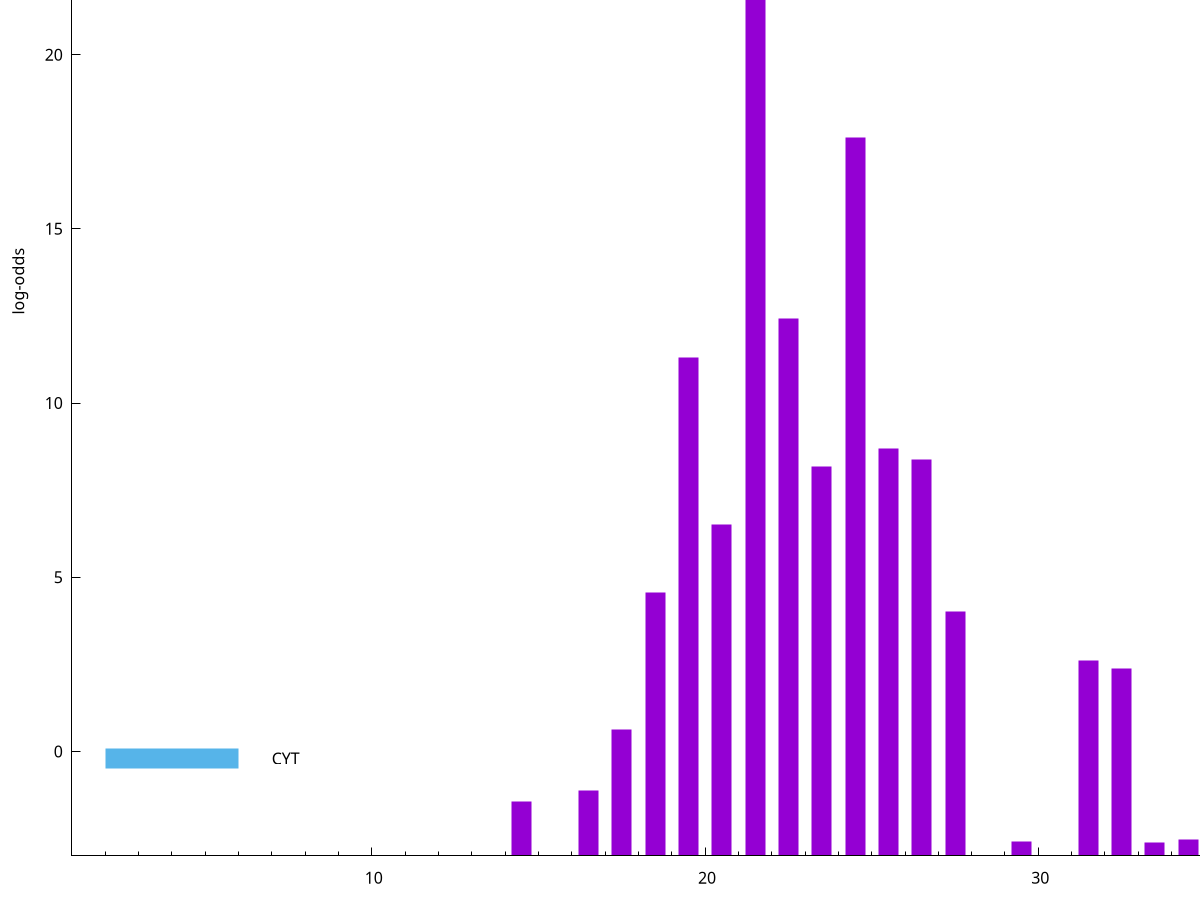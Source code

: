 set title "LipoP predictions for SRR3987126.gff"
set size 2., 1.4
set xrange [1:70] 
set mxtics 10
set yrange [-3:30]
set y2range [0:33]
set ylabel "log-odds"
set term postscript eps color solid "Helvetica" 30
set output "SRR3987126.gff68.eps"
set arrow from 2,24.285 to 6,24.285 nohead lt 1 lw 20
set label "SpI" at 7,24.285
set arrow from 2,-0.200913 to 6,-0.200913 nohead lt 3 lw 20
set label "CYT" at 7,-0.200913
set arrow from 2,24.285 to 6,24.285 nohead lt 1 lw 20
set label "SpI" at 7,24.285
# NOTE: The scores below are the log-odds scores with the threshold
# NOTE: subtracted (a hack to make gnuplot make the histogram all
# NOTE: look nice).
plot "-" axes x1y2 title "" with impulses lt 1 lw 20
21.500000 27.270000
24.500000 20.618700
22.500000 15.436700
19.500000 14.298100
25.500000 11.708300
26.500000 11.373410
23.500000 11.169230
20.500000 9.500480
18.500000 7.563240
27.500000 7.018590
31.500000 5.609240
32.500000 5.379710
17.500000 3.628585
16.500000 1.876180
14.500000 1.557570
34.500000 0.459680
29.500000 0.424070
33.500000 0.392820
e
exit
